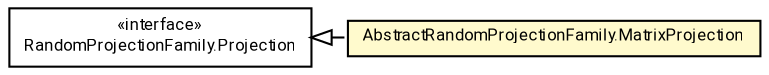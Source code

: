 #!/usr/local/bin/dot
#
# Class diagram 
# Generated by UMLGraph version R5_7_2-60-g0e99a6 (http://www.spinellis.gr/umlgraph/)
#

digraph G {
	graph [fontnames="svg"]
	edge [fontname="Roboto",fontsize=7,labelfontname="Roboto",labelfontsize=7,color="black"];
	node [fontname="Roboto",fontcolor="black",fontsize=8,shape=plaintext,margin=0,width=0,height=0];
	nodesep=0.15;
	ranksep=0.25;
	rankdir=LR;
	// de.lmu.ifi.dbs.elki.data.projection.random.RandomProjectionFamily.Projection
	c1317764 [label=<<table title="de.lmu.ifi.dbs.elki.data.projection.random.RandomProjectionFamily.Projection" border="0" cellborder="1" cellspacing="0" cellpadding="2" href="RandomProjectionFamily.Projection.html" target="_parent">
		<tr><td><table border="0" cellspacing="0" cellpadding="1">
		<tr><td align="center" balign="center"> &#171;interface&#187; </td></tr>
		<tr><td align="center" balign="center"> <font face="Roboto">RandomProjectionFamily.Projection</font> </td></tr>
		</table></td></tr>
		</table>>, URL="RandomProjectionFamily.Projection.html"];
	// de.lmu.ifi.dbs.elki.data.projection.random.AbstractRandomProjectionFamily.MatrixProjection
	c1317766 [label=<<table title="de.lmu.ifi.dbs.elki.data.projection.random.AbstractRandomProjectionFamily.MatrixProjection" border="0" cellborder="1" cellspacing="0" cellpadding="2" bgcolor="lemonChiffon" href="AbstractRandomProjectionFamily.MatrixProjection.html" target="_parent">
		<tr><td><table border="0" cellspacing="0" cellpadding="1">
		<tr><td align="center" balign="center"> <font face="Roboto">AbstractRandomProjectionFamily.MatrixProjection</font> </td></tr>
		</table></td></tr>
		</table>>, URL="AbstractRandomProjectionFamily.MatrixProjection.html"];
	// de.lmu.ifi.dbs.elki.data.projection.random.AbstractRandomProjectionFamily.MatrixProjection implements de.lmu.ifi.dbs.elki.data.projection.random.RandomProjectionFamily.Projection
	c1317764 -> c1317766 [arrowtail=empty,style=dashed,dir=back,weight=9];
}

